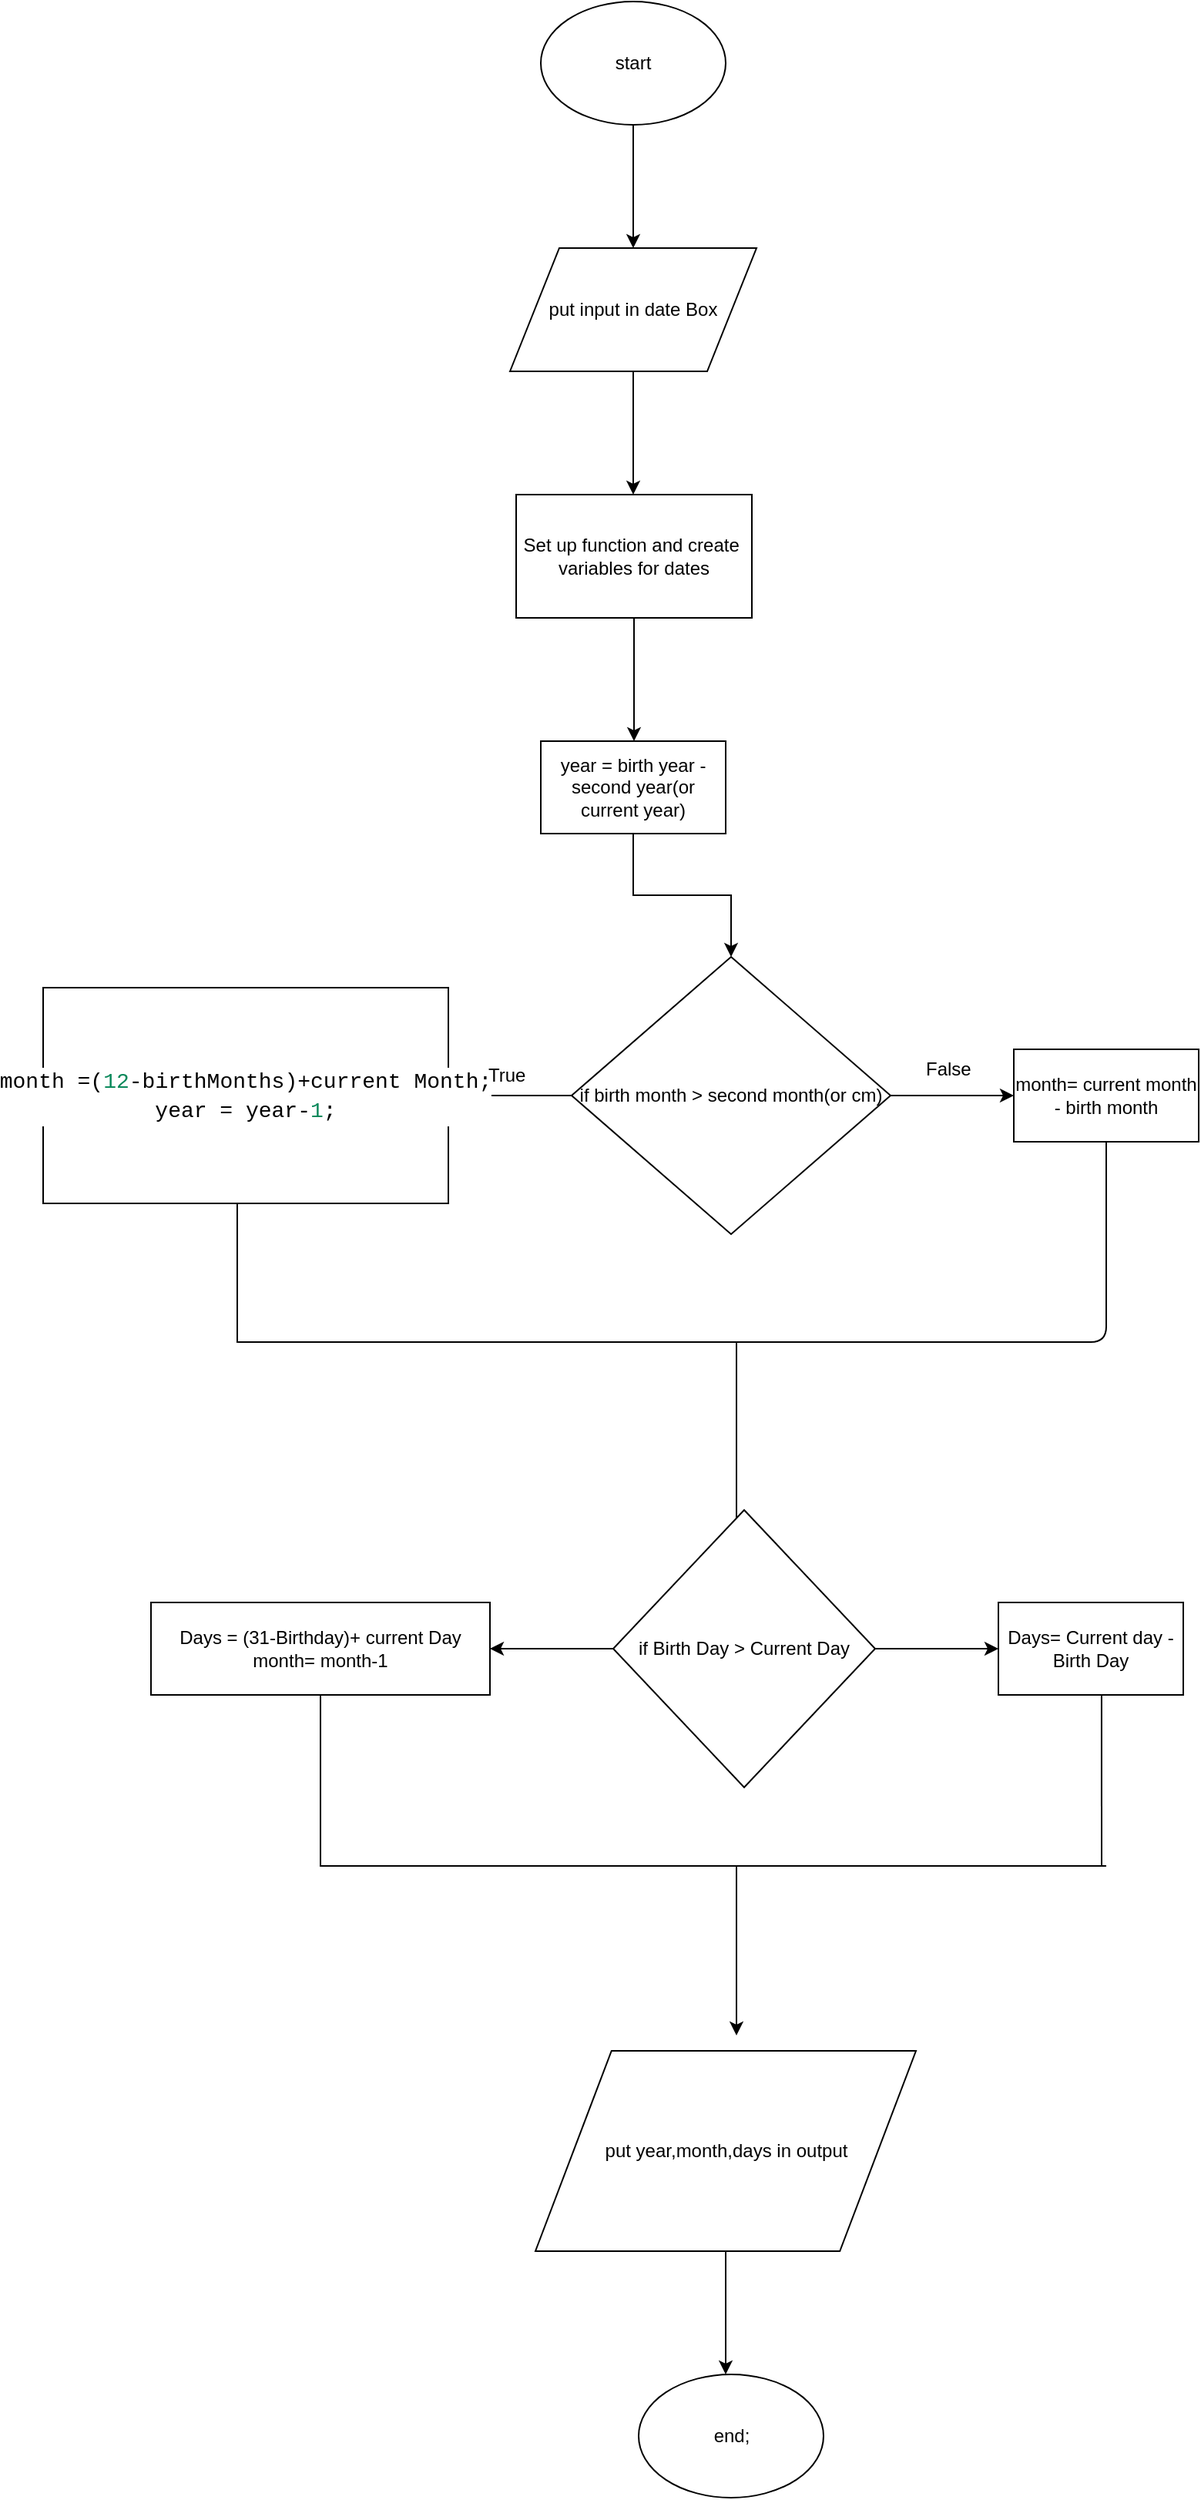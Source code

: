 <mxfile pages="1" version="11.2.9" type="github"><diagram id="6dC3Lrm8rUsHpkFadRoq" name="Page-1"><mxGraphModel dx="870" dy="401" grid="1" gridSize="10" guides="1" tooltips="1" connect="1" arrows="1" fold="1" page="1" pageScale="1" pageWidth="827" pageHeight="1169" math="0" shadow="0"><root><mxCell id="0"/><mxCell id="1" parent="0"/><mxCell id="CUS3dY6xny6yRIIZHUVp-3" value="" style="edgeStyle=orthogonalEdgeStyle;rounded=0;orthogonalLoop=1;jettySize=auto;html=1;" edge="1" parent="1" source="CUS3dY6xny6yRIIZHUVp-1"><mxGeometry relative="1" as="geometry"><mxPoint x="413" y="170" as="targetPoint"/></mxGeometry></mxCell><mxCell id="CUS3dY6xny6yRIIZHUVp-1" value="start" style="ellipse;whiteSpace=wrap;html=1;" vertex="1" parent="1"><mxGeometry x="353" y="10" width="120" height="80" as="geometry"/></mxCell><mxCell id="CUS3dY6xny6yRIIZHUVp-8" value="" style="edgeStyle=orthogonalEdgeStyle;rounded=0;orthogonalLoop=1;jettySize=auto;html=1;" edge="1" parent="1" source="CUS3dY6xny6yRIIZHUVp-4"><mxGeometry relative="1" as="geometry"><mxPoint x="413" y="330" as="targetPoint"/></mxGeometry></mxCell><mxCell id="CUS3dY6xny6yRIIZHUVp-4" value="put input in date Box" style="shape=parallelogram;perimeter=parallelogramPerimeter;whiteSpace=wrap;html=1;" vertex="1" parent="1"><mxGeometry x="333" y="170" width="160" height="80" as="geometry"/></mxCell><mxCell id="CUS3dY6xny6yRIIZHUVp-12" value="" style="edgeStyle=orthogonalEdgeStyle;rounded=0;orthogonalLoop=1;jettySize=auto;html=1;" edge="1" parent="1" source="CUS3dY6xny6yRIIZHUVp-9"><mxGeometry relative="1" as="geometry"><mxPoint x="413.5" y="490" as="targetPoint"/></mxGeometry></mxCell><mxCell id="CUS3dY6xny6yRIIZHUVp-9" value="Set up function and create&amp;nbsp;&lt;br&gt;variables for dates" style="rounded=0;whiteSpace=wrap;html=1;" vertex="1" parent="1"><mxGeometry x="337" y="330" width="153" height="80" as="geometry"/></mxCell><mxCell id="CUS3dY6xny6yRIIZHUVp-16" value="" style="edgeStyle=orthogonalEdgeStyle;rounded=0;orthogonalLoop=1;jettySize=auto;html=1;" edge="1" parent="1" source="CUS3dY6xny6yRIIZHUVp-13" target="CUS3dY6xny6yRIIZHUVp-14"><mxGeometry relative="1" as="geometry"/></mxCell><mxCell id="CUS3dY6xny6yRIIZHUVp-13" value="year = birth year - second year(or current year)" style="rounded=0;whiteSpace=wrap;html=1;" vertex="1" parent="1"><mxGeometry x="353" y="490" width="120" height="60" as="geometry"/></mxCell><mxCell id="CUS3dY6xny6yRIIZHUVp-18" value="" style="edgeStyle=orthogonalEdgeStyle;rounded=0;orthogonalLoop=1;jettySize=auto;html=1;" edge="1" parent="1" source="CUS3dY6xny6yRIIZHUVp-14"><mxGeometry relative="1" as="geometry"><mxPoint x="293" y="720" as="targetPoint"/></mxGeometry></mxCell><mxCell id="CUS3dY6xny6yRIIZHUVp-20" value="" style="edgeStyle=orthogonalEdgeStyle;rounded=0;orthogonalLoop=1;jettySize=auto;html=1;" edge="1" parent="1" source="CUS3dY6xny6yRIIZHUVp-14"><mxGeometry relative="1" as="geometry"><mxPoint x="660" y="720" as="targetPoint"/></mxGeometry></mxCell><mxCell id="CUS3dY6xny6yRIIZHUVp-14" value="if birth month &amp;gt; second month(or cm)" style="rhombus;whiteSpace=wrap;html=1;" vertex="1" parent="1"><mxGeometry x="373" y="630" width="207" height="180" as="geometry"/></mxCell><mxCell id="CUS3dY6xny6yRIIZHUVp-26" value="" style="edgeStyle=orthogonalEdgeStyle;rounded=0;orthogonalLoop=1;jettySize=auto;html=1;exitX=0.479;exitY=0.971;exitDx=0;exitDy=0;exitPerimeter=0;entryX=0.5;entryY=0;entryDx=0;entryDy=0;" edge="1" parent="1" source="CUS3dY6xny6yRIIZHUVp-21" target="CUS3dY6xny6yRIIZHUVp-30"><mxGeometry relative="1" as="geometry"><mxPoint x="162" y="793" as="sourcePoint"/><mxPoint x="480" y="990" as="targetPoint"/><Array as="points"><mxPoint x="156" y="880"/><mxPoint x="480" y="880"/><mxPoint x="480" y="1000"/></Array></mxGeometry></mxCell><mxCell id="CUS3dY6xny6yRIIZHUVp-21" value="&lt;div style=&quot;background-color: rgb(255 , 255 , 255) ; font-family: &amp;#34;consolas&amp;#34; , &amp;#34;courier new&amp;#34; , monospace ; font-size: 14px ; line-height: 19px ; white-space: pre&quot;&gt;&lt;div&gt;&lt;/div&gt;&lt;div&gt;month =(&lt;span style=&quot;color: #09885a&quot;&gt;12&lt;/span&gt;-birthMonths)+current Month;&lt;/div&gt;&lt;div&gt;year = year-&lt;span style=&quot;color: rgb(9 , 136 , 90)&quot;&gt;1&lt;/span&gt;;&lt;/div&gt;&lt;/div&gt;" style="rounded=0;whiteSpace=wrap;html=1;" vertex="1" parent="1"><mxGeometry x="30" y="650" width="263" height="140" as="geometry"/></mxCell><mxCell id="CUS3dY6xny6yRIIZHUVp-22" value="month= current month - birth month" style="rounded=0;whiteSpace=wrap;html=1;" vertex="1" parent="1"><mxGeometry x="660" y="690" width="120" height="60" as="geometry"/></mxCell><mxCell id="CUS3dY6xny6yRIIZHUVp-23" value="True" style="text;html=1;resizable=0;points=[];autosize=1;align=left;verticalAlign=top;spacingTop=-4;" vertex="1" parent="1"><mxGeometry x="317" y="697" width="40" height="20" as="geometry"/></mxCell><mxCell id="CUS3dY6xny6yRIIZHUVp-24" value="False" style="text;html=1;resizable=0;points=[];autosize=1;align=left;verticalAlign=top;spacingTop=-4;" vertex="1" parent="1"><mxGeometry x="601" y="693" width="40" height="20" as="geometry"/></mxCell><mxCell id="CUS3dY6xny6yRIIZHUVp-29" value="" style="endArrow=none;html=1;entryX=0.5;entryY=1;entryDx=0;entryDy=0;" edge="1" parent="1" target="CUS3dY6xny6yRIIZHUVp-22"><mxGeometry width="50" height="50" relative="1" as="geometry"><mxPoint x="480" y="880" as="sourcePoint"/><mxPoint x="70" y="1020" as="targetPoint"/><Array as="points"><mxPoint x="720" y="880"/></Array></mxGeometry></mxCell><mxCell id="CUS3dY6xny6yRIIZHUVp-32" value="" style="edgeStyle=orthogonalEdgeStyle;rounded=0;orthogonalLoop=1;jettySize=auto;html=1;" edge="1" parent="1" source="CUS3dY6xny6yRIIZHUVp-30"><mxGeometry relative="1" as="geometry"><mxPoint x="320" y="1079" as="targetPoint"/></mxGeometry></mxCell><mxCell id="CUS3dY6xny6yRIIZHUVp-35" value="" style="edgeStyle=orthogonalEdgeStyle;rounded=0;orthogonalLoop=1;jettySize=auto;html=1;" edge="1" parent="1" source="CUS3dY6xny6yRIIZHUVp-30"><mxGeometry relative="1" as="geometry"><mxPoint x="650" y="1079" as="targetPoint"/></mxGeometry></mxCell><mxCell id="CUS3dY6xny6yRIIZHUVp-30" value="if Birth Day &amp;gt; Current Day" style="rhombus;whiteSpace=wrap;html=1;" vertex="1" parent="1"><mxGeometry x="400" y="989" width="170" height="180" as="geometry"/></mxCell><mxCell id="CUS3dY6xny6yRIIZHUVp-39" value="" style="edgeStyle=orthogonalEdgeStyle;rounded=0;orthogonalLoop=1;jettySize=auto;html=1;" edge="1" parent="1" source="CUS3dY6xny6yRIIZHUVp-33"><mxGeometry relative="1" as="geometry"><mxPoint x="480" y="1330" as="targetPoint"/><Array as="points"><mxPoint x="210" y="1220"/><mxPoint x="480" y="1220"/><mxPoint x="480" y="1330"/></Array></mxGeometry></mxCell><mxCell id="CUS3dY6xny6yRIIZHUVp-33" value="Days = (31-Birthday)+ current Day&lt;br&gt;month= month-1" style="rounded=0;whiteSpace=wrap;html=1;" vertex="1" parent="1"><mxGeometry x="100" y="1049" width="220" height="60" as="geometry"/></mxCell><mxCell id="CUS3dY6xny6yRIIZHUVp-36" value="Days= Current day - Birth Day" style="rounded=0;whiteSpace=wrap;html=1;" vertex="1" parent="1"><mxGeometry x="650" y="1049" width="120" height="60" as="geometry"/></mxCell><mxCell id="CUS3dY6xny6yRIIZHUVp-40" value="" style="endArrow=none;html=1;entryX=0.558;entryY=1;entryDx=0;entryDy=0;entryPerimeter=0;" edge="1" parent="1" target="CUS3dY6xny6yRIIZHUVp-36"><mxGeometry width="50" height="50" relative="1" as="geometry"><mxPoint x="717" y="1220" as="sourcePoint"/><mxPoint x="70" y="1360" as="targetPoint"/></mxGeometry></mxCell><mxCell id="CUS3dY6xny6yRIIZHUVp-41" value="" style="endArrow=none;html=1;" edge="1" parent="1"><mxGeometry width="50" height="50" relative="1" as="geometry"><mxPoint x="720" y="1220" as="sourcePoint"/><mxPoint x="480" y="1220" as="targetPoint"/></mxGeometry></mxCell><mxCell id="CUS3dY6xny6yRIIZHUVp-44" value="" style="edgeStyle=orthogonalEdgeStyle;rounded=0;orthogonalLoop=1;jettySize=auto;html=1;" edge="1" parent="1" source="CUS3dY6xny6yRIIZHUVp-42"><mxGeometry relative="1" as="geometry"><mxPoint x="473" y="1550" as="targetPoint"/></mxGeometry></mxCell><mxCell id="CUS3dY6xny6yRIIZHUVp-42" value="put year,month,days in output" style="shape=parallelogram;perimeter=parallelogramPerimeter;whiteSpace=wrap;html=1;" vertex="1" parent="1"><mxGeometry x="349.5" y="1340" width="247" height="130" as="geometry"/></mxCell><mxCell id="CUS3dY6xny6yRIIZHUVp-45" value="end;" style="ellipse;whiteSpace=wrap;html=1;" vertex="1" parent="1"><mxGeometry x="416.5" y="1550" width="120" height="80" as="geometry"/></mxCell></root></mxGraphModel></diagram></mxfile>